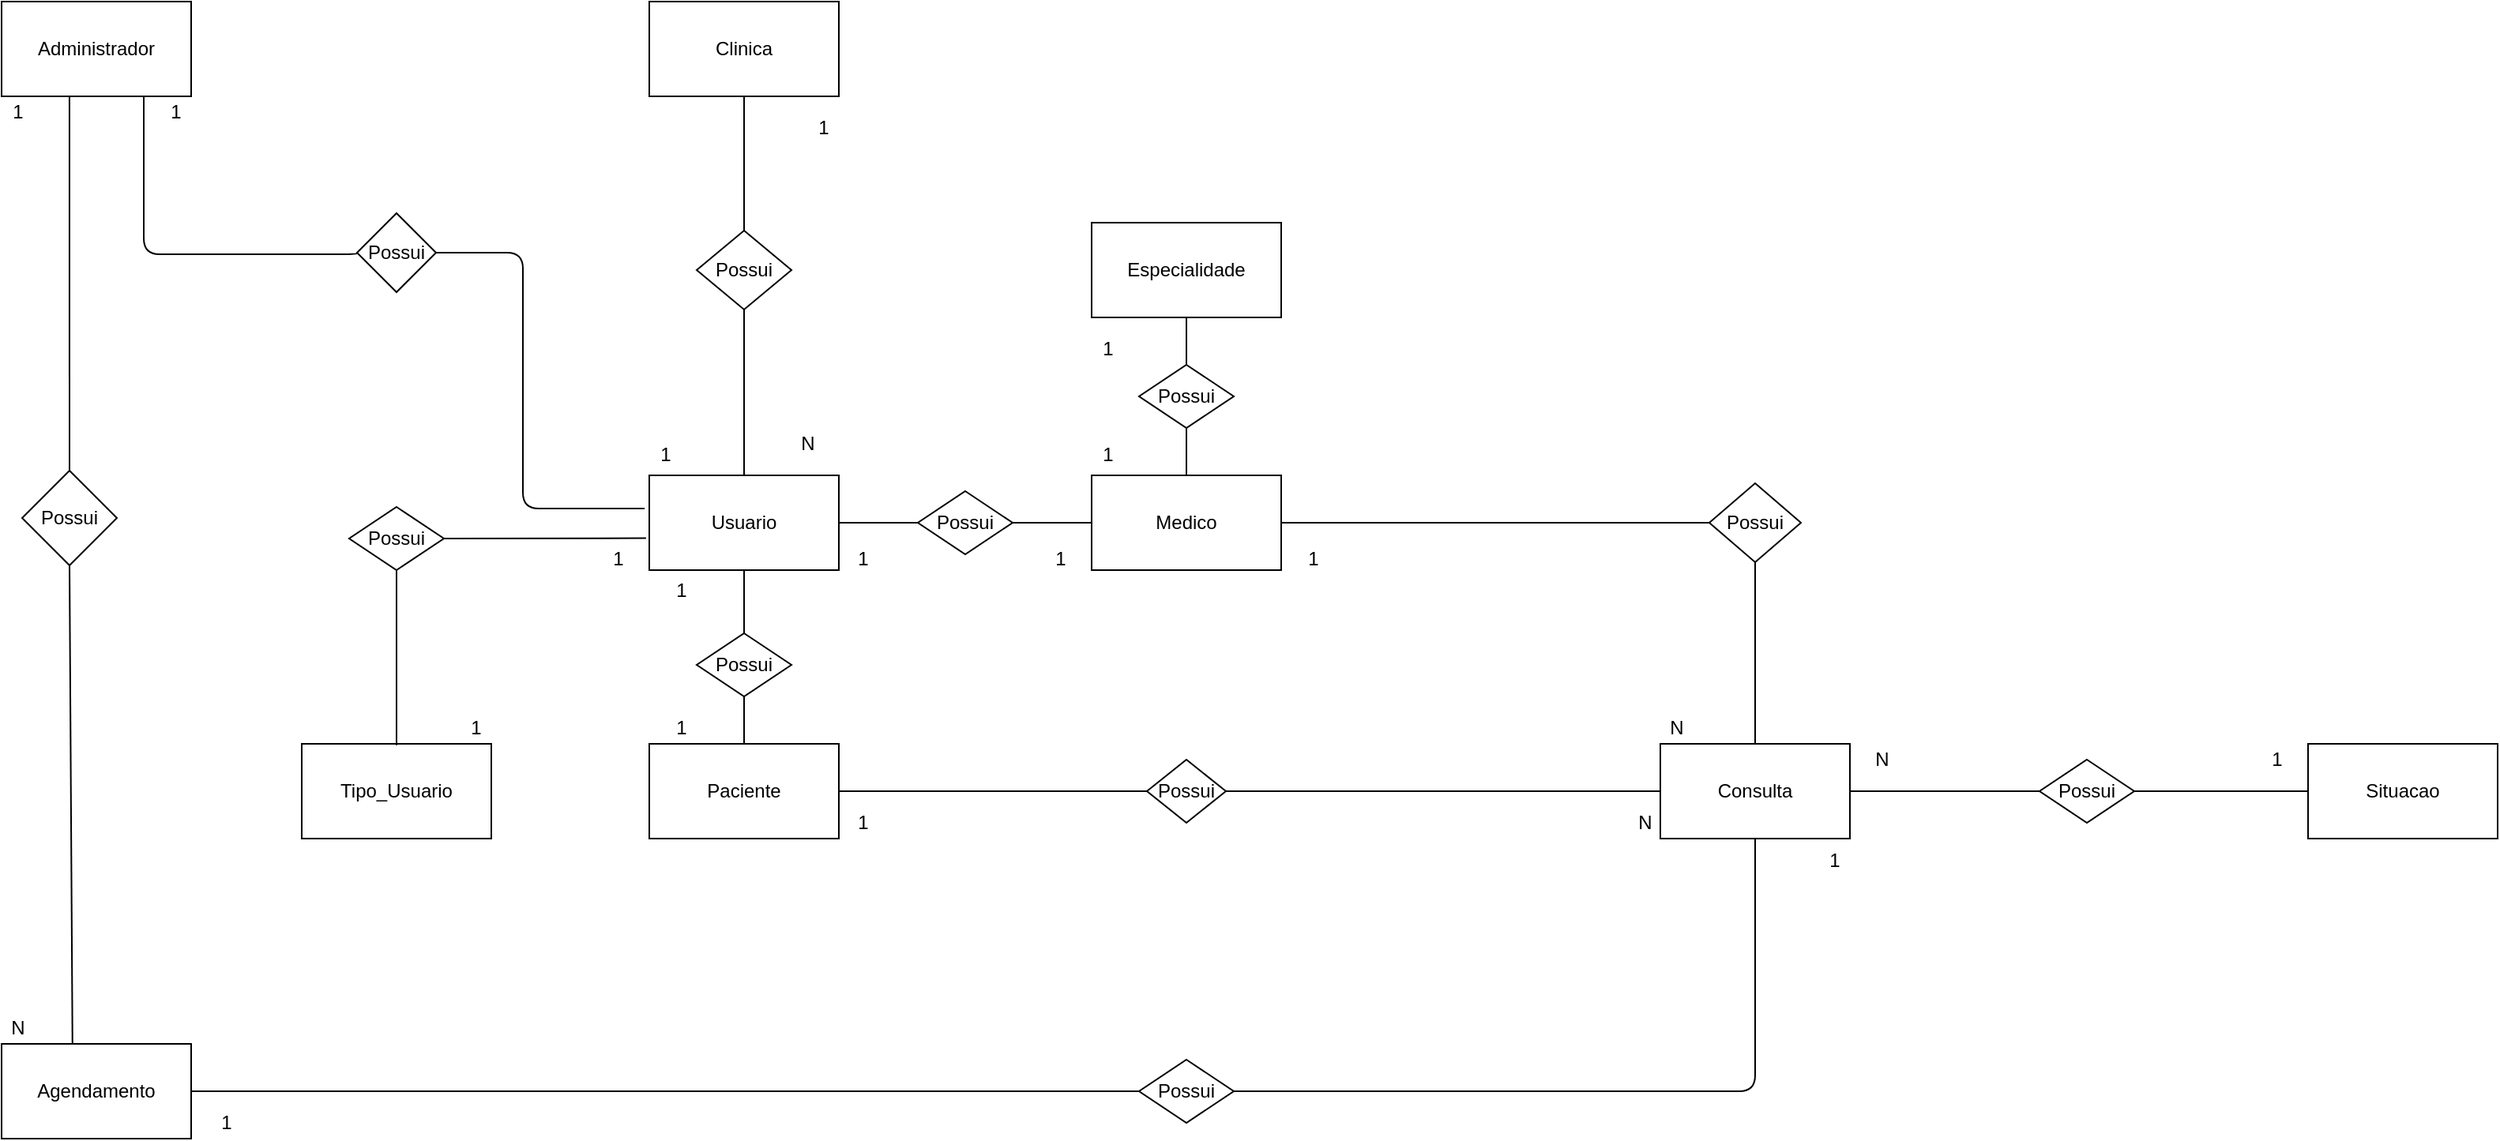 <mxfile version="12.6.7" type="device" pages="2"><diagram id="ozmPjLld8O7hKck0uHaJ" name="Conceitual"><mxGraphModel dx="2664" dy="813" grid="1" gridSize="10" guides="1" tooltips="1" connect="1" arrows="1" fold="1" page="1" pageScale="1" pageWidth="827" pageHeight="1169" math="0" shadow="0"><root><mxCell id="0"/><mxCell id="1" parent="0"/><mxCell id="L9qq9W8OjlIkpnuOiTzc-1" value="Clinica" style="rounded=0;whiteSpace=wrap;html=1;" parent="1" vertex="1"><mxGeometry x="320" y="40" width="120" height="60" as="geometry"/></mxCell><mxCell id="L9qq9W8OjlIkpnuOiTzc-2" value="Administrador" style="rounded=0;whiteSpace=wrap;html=1;" parent="1" vertex="1"><mxGeometry x="-90" y="40" width="120" height="60" as="geometry"/></mxCell><mxCell id="L9qq9W8OjlIkpnuOiTzc-6" value="Tipo_Usuario" style="rounded=0;whiteSpace=wrap;html=1;" parent="1" vertex="1"><mxGeometry x="100" y="510" width="120" height="60" as="geometry"/></mxCell><mxCell id="L9qq9W8OjlIkpnuOiTzc-7" value="Usuario" style="rounded=0;whiteSpace=wrap;html=1;" parent="1" vertex="1"><mxGeometry x="320" y="340" width="120" height="60" as="geometry"/></mxCell><mxCell id="L9qq9W8OjlIkpnuOiTzc-8" value="Possui" style="rhombus;whiteSpace=wrap;html=1;" parent="1" vertex="1"><mxGeometry x="-77" y="337" width="60" height="60" as="geometry"/></mxCell><mxCell id="L9qq9W8OjlIkpnuOiTzc-12" value="Possui" style="rhombus;whiteSpace=wrap;html=1;" parent="1" vertex="1"><mxGeometry x="130" y="360" width="60" height="40" as="geometry"/></mxCell><mxCell id="L9qq9W8OjlIkpnuOiTzc-14" value="Medico" style="rounded=0;whiteSpace=wrap;html=1;" parent="1" vertex="1"><mxGeometry x="600" y="340" width="120" height="60" as="geometry"/></mxCell><mxCell id="L9qq9W8OjlIkpnuOiTzc-15" value="Possui" style="rhombus;whiteSpace=wrap;html=1;" parent="1" vertex="1"><mxGeometry x="630" y="270" width="60" height="40" as="geometry"/></mxCell><mxCell id="L9qq9W8OjlIkpnuOiTzc-16" value="Especialidade" style="rounded=0;whiteSpace=wrap;html=1;" parent="1" vertex="1"><mxGeometry x="600" y="180" width="120" height="60" as="geometry"/></mxCell><mxCell id="L9qq9W8OjlIkpnuOiTzc-17" value="" style="endArrow=none;html=1;entryX=0.5;entryY=1;entryDx=0;entryDy=0;" parent="1" source="L9qq9W8OjlIkpnuOiTzc-15" target="L9qq9W8OjlIkpnuOiTzc-16" edge="1"><mxGeometry width="50" height="50" relative="1" as="geometry"><mxPoint x="570" y="290" as="sourcePoint"/><mxPoint x="620" y="240" as="targetPoint"/></mxGeometry></mxCell><mxCell id="L9qq9W8OjlIkpnuOiTzc-18" value="" style="endArrow=none;html=1;entryX=0.5;entryY=1;entryDx=0;entryDy=0;exitX=0.5;exitY=0;exitDx=0;exitDy=0;" parent="1" source="L9qq9W8OjlIkpnuOiTzc-14" target="L9qq9W8OjlIkpnuOiTzc-15" edge="1"><mxGeometry width="50" height="50" relative="1" as="geometry"><mxPoint x="560" y="340" as="sourcePoint"/><mxPoint x="610" y="290" as="targetPoint"/></mxGeometry></mxCell><mxCell id="L9qq9W8OjlIkpnuOiTzc-19" value="Possui" style="rhombus;whiteSpace=wrap;html=1;" parent="1" vertex="1"><mxGeometry x="490" y="350" width="60" height="40" as="geometry"/></mxCell><mxCell id="L9qq9W8OjlIkpnuOiTzc-20" value="" style="endArrow=none;html=1;entryX=0;entryY=0.5;entryDx=0;entryDy=0;exitX=1;exitY=0.5;exitDx=0;exitDy=0;" parent="1" source="L9qq9W8OjlIkpnuOiTzc-19" target="L9qq9W8OjlIkpnuOiTzc-14" edge="1"><mxGeometry width="50" height="50" relative="1" as="geometry"><mxPoint x="550" y="400" as="sourcePoint"/><mxPoint x="600" y="350" as="targetPoint"/></mxGeometry></mxCell><mxCell id="L9qq9W8OjlIkpnuOiTzc-21" value="" style="endArrow=none;html=1;entryX=0;entryY=0.5;entryDx=0;entryDy=0;exitX=1;exitY=0.5;exitDx=0;exitDy=0;" parent="1" source="L9qq9W8OjlIkpnuOiTzc-7" target="L9qq9W8OjlIkpnuOiTzc-19" edge="1"><mxGeometry width="50" height="50" relative="1" as="geometry"><mxPoint x="450" y="450" as="sourcePoint"/><mxPoint x="500" y="400" as="targetPoint"/></mxGeometry></mxCell><mxCell id="L9qq9W8OjlIkpnuOiTzc-23" value="Paciente" style="rounded=0;whiteSpace=wrap;html=1;" parent="1" vertex="1"><mxGeometry x="320" y="510" width="120" height="60" as="geometry"/></mxCell><mxCell id="L9qq9W8OjlIkpnuOiTzc-24" value="Possui" style="rhombus;whiteSpace=wrap;html=1;" parent="1" vertex="1"><mxGeometry x="350" y="440" width="60" height="40" as="geometry"/></mxCell><mxCell id="L9qq9W8OjlIkpnuOiTzc-25" value="" style="endArrow=none;html=1;entryX=0.5;entryY=1;entryDx=0;entryDy=0;exitX=0.5;exitY=0;exitDx=0;exitDy=0;" parent="1" source="L9qq9W8OjlIkpnuOiTzc-24" target="L9qq9W8OjlIkpnuOiTzc-7" edge="1"><mxGeometry width="50" height="50" relative="1" as="geometry"><mxPoint x="360" y="460" as="sourcePoint"/><mxPoint x="410" y="410" as="targetPoint"/></mxGeometry></mxCell><mxCell id="L9qq9W8OjlIkpnuOiTzc-26" value="" style="endArrow=none;html=1;entryX=0.5;entryY=1;entryDx=0;entryDy=0;exitX=0.5;exitY=0;exitDx=0;exitDy=0;" parent="1" source="L9qq9W8OjlIkpnuOiTzc-23" target="L9qq9W8OjlIkpnuOiTzc-24" edge="1"><mxGeometry width="50" height="50" relative="1" as="geometry"><mxPoint x="310" y="510" as="sourcePoint"/><mxPoint x="380" y="490" as="targetPoint"/></mxGeometry></mxCell><mxCell id="L9qq9W8OjlIkpnuOiTzc-27" value="Agendamento" style="rounded=0;whiteSpace=wrap;html=1;" parent="1" vertex="1"><mxGeometry x="-90" y="700" width="120" height="60" as="geometry"/></mxCell><mxCell id="L9qq9W8OjlIkpnuOiTzc-28" value="" style="endArrow=none;html=1;entryX=0.5;entryY=1;entryDx=0;entryDy=0;exitX=0.374;exitY=0;exitDx=0;exitDy=0;exitPerimeter=0;" parent="1" source="L9qq9W8OjlIkpnuOiTzc-27" target="L9qq9W8OjlIkpnuOiTzc-8" edge="1"><mxGeometry width="50" height="50" relative="1" as="geometry"><mxPoint x="-60" y="450" as="sourcePoint"/><mxPoint x="-10" y="400" as="targetPoint"/></mxGeometry></mxCell><mxCell id="L9qq9W8OjlIkpnuOiTzc-30" value="Possui" style="rhombus;whiteSpace=wrap;html=1;" parent="1" vertex="1"><mxGeometry x="635" y="520" width="50" height="40" as="geometry"/></mxCell><mxCell id="L9qq9W8OjlIkpnuOiTzc-33" value="" style="endArrow=none;html=1;entryX=0;entryY=0.5;entryDx=0;entryDy=0;exitX=1;exitY=0.5;exitDx=0;exitDy=0;" parent="1" source="L9qq9W8OjlIkpnuOiTzc-23" target="L9qq9W8OjlIkpnuOiTzc-30" edge="1"><mxGeometry width="50" height="50" relative="1" as="geometry"><mxPoint x="450" y="610" as="sourcePoint"/><mxPoint x="500" y="560" as="targetPoint"/></mxGeometry></mxCell><mxCell id="L9qq9W8OjlIkpnuOiTzc-35" value="Consulta" style="rounded=0;whiteSpace=wrap;html=1;" parent="1" vertex="1"><mxGeometry x="960" y="510" width="120" height="60" as="geometry"/></mxCell><mxCell id="L9qq9W8OjlIkpnuOiTzc-36" value="" style="endArrow=none;html=1;entryX=0;entryY=0.5;entryDx=0;entryDy=0;" parent="1" target="L9qq9W8OjlIkpnuOiTzc-37" edge="1"><mxGeometry width="50" height="50" relative="1" as="geometry"><mxPoint x="720" y="370" as="sourcePoint"/><mxPoint x="770" y="320" as="targetPoint"/></mxGeometry></mxCell><mxCell id="L9qq9W8OjlIkpnuOiTzc-37" value="Possui" style="rhombus;whiteSpace=wrap;html=1;direction=east;" parent="1" vertex="1"><mxGeometry x="991" y="345" width="58" height="50" as="geometry"/></mxCell><mxCell id="L9qq9W8OjlIkpnuOiTzc-38" value="" style="endArrow=none;html=1;entryX=0.5;entryY=1;entryDx=0;entryDy=0;exitX=0.5;exitY=0;exitDx=0;exitDy=0;" parent="1" source="L9qq9W8OjlIkpnuOiTzc-35" target="L9qq9W8OjlIkpnuOiTzc-37" edge="1"><mxGeometry width="50" height="50" relative="1" as="geometry"><mxPoint x="870" y="480" as="sourcePoint"/><mxPoint x="1020" y="360" as="targetPoint"/></mxGeometry></mxCell><mxCell id="L9qq9W8OjlIkpnuOiTzc-39" style="edgeStyle=orthogonalEdgeStyle;rounded=0;orthogonalLoop=1;jettySize=auto;html=1;exitX=0.5;exitY=1;exitDx=0;exitDy=0;" parent="1" source="L9qq9W8OjlIkpnuOiTzc-35" target="L9qq9W8OjlIkpnuOiTzc-35" edge="1"><mxGeometry relative="1" as="geometry"/></mxCell><mxCell id="L9qq9W8OjlIkpnuOiTzc-47" value="" style="endArrow=none;html=1;entryX=0.5;entryY=1;entryDx=0;entryDy=0;exitX=1;exitY=0.5;exitDx=0;exitDy=0;" parent="1" source="L9qq9W8OjlIkpnuOiTzc-49" target="L9qq9W8OjlIkpnuOiTzc-35" edge="1"><mxGeometry width="50" height="50" relative="1" as="geometry"><mxPoint x="1020" y="610" as="sourcePoint"/><mxPoint x="1040" y="570" as="targetPoint"/><Array as="points"><mxPoint x="1020" y="730"/></Array></mxGeometry></mxCell><mxCell id="L9qq9W8OjlIkpnuOiTzc-49" value="Possui" style="rhombus;whiteSpace=wrap;html=1;" parent="1" vertex="1"><mxGeometry x="630" y="710" width="60" height="40" as="geometry"/></mxCell><mxCell id="L9qq9W8OjlIkpnuOiTzc-51" value="" style="endArrow=none;html=1;entryX=0;entryY=0.5;entryDx=0;entryDy=0;exitX=1;exitY=0.5;exitDx=0;exitDy=0;" parent="1" source="L9qq9W8OjlIkpnuOiTzc-27" target="L9qq9W8OjlIkpnuOiTzc-49" edge="1"><mxGeometry width="50" height="50" relative="1" as="geometry"><mxPoint x="350" y="740" as="sourcePoint"/><mxPoint x="400" y="690" as="targetPoint"/></mxGeometry></mxCell><mxCell id="L9qq9W8OjlIkpnuOiTzc-52" value="" style="endArrow=none;html=1;entryX=0.358;entryY=0.992;entryDx=0;entryDy=0;exitX=0.5;exitY=0;exitDx=0;exitDy=0;entryPerimeter=0;" parent="1" source="L9qq9W8OjlIkpnuOiTzc-8" target="L9qq9W8OjlIkpnuOiTzc-2" edge="1"><mxGeometry width="50" height="50" relative="1" as="geometry"><mxPoint x="-90" y="190" as="sourcePoint"/><mxPoint x="-40" y="140" as="targetPoint"/></mxGeometry></mxCell><mxCell id="L9qq9W8OjlIkpnuOiTzc-55" value="" style="endArrow=none;html=1;entryX=-0.017;entryY=0.663;entryDx=0;entryDy=0;exitX=1;exitY=0.5;exitDx=0;exitDy=0;entryPerimeter=0;" parent="1" source="L9qq9W8OjlIkpnuOiTzc-12" target="L9qq9W8OjlIkpnuOiTzc-7" edge="1"><mxGeometry width="50" height="50" relative="1" as="geometry"><mxPoint x="220" y="370" as="sourcePoint"/><mxPoint x="290" y="370" as="targetPoint"/><Array as="points"/></mxGeometry></mxCell><mxCell id="L9qq9W8OjlIkpnuOiTzc-56" value="Possui" style="rhombus;whiteSpace=wrap;html=1;" parent="1" vertex="1"><mxGeometry x="350" y="185" width="60" height="50" as="geometry"/></mxCell><mxCell id="L9qq9W8OjlIkpnuOiTzc-57" value="" style="endArrow=none;html=1;exitX=0.5;exitY=0;exitDx=0;exitDy=0;entryX=0.5;entryY=1;entryDx=0;entryDy=0;" parent="1" source="L9qq9W8OjlIkpnuOiTzc-7" target="L9qq9W8OjlIkpnuOiTzc-56" edge="1"><mxGeometry width="50" height="50" relative="1" as="geometry"><mxPoint x="-90" y="830" as="sourcePoint"/><mxPoint x="380" y="240" as="targetPoint"/></mxGeometry></mxCell><mxCell id="L9qq9W8OjlIkpnuOiTzc-58" value="" style="endArrow=none;html=1;entryX=0.5;entryY=1;entryDx=0;entryDy=0;exitX=0.5;exitY=0;exitDx=0;exitDy=0;" parent="1" source="L9qq9W8OjlIkpnuOiTzc-56" target="L9qq9W8OjlIkpnuOiTzc-1" edge="1"><mxGeometry width="50" height="50" relative="1" as="geometry"><mxPoint x="310" y="180" as="sourcePoint"/><mxPoint x="360" y="130" as="targetPoint"/></mxGeometry></mxCell><mxCell id="L9qq9W8OjlIkpnuOiTzc-59" value="" style="endArrow=none;html=1;entryX=0;entryY=0.5;entryDx=0;entryDy=0;exitX=1;exitY=0.5;exitDx=0;exitDy=0;" parent="1" source="L9qq9W8OjlIkpnuOiTzc-30" target="L9qq9W8OjlIkpnuOiTzc-35" edge="1"><mxGeometry width="50" height="50" relative="1" as="geometry"><mxPoint x="710" y="570" as="sourcePoint"/><mxPoint x="760" y="520" as="targetPoint"/></mxGeometry></mxCell><mxCell id="L9qq9W8OjlIkpnuOiTzc-60" value="" style="endArrow=none;html=1;entryX=0.5;entryY=1;entryDx=0;entryDy=0;" parent="1" target="L9qq9W8OjlIkpnuOiTzc-12" edge="1"><mxGeometry width="50" height="50" relative="1" as="geometry"><mxPoint x="160" y="511" as="sourcePoint"/><mxPoint x="180" y="430" as="targetPoint"/></mxGeometry></mxCell><mxCell id="L9qq9W8OjlIkpnuOiTzc-61" value="Possui" style="rhombus;whiteSpace=wrap;html=1;" parent="1" vertex="1"><mxGeometry x="135" y="174" width="50" height="50" as="geometry"/></mxCell><mxCell id="L9qq9W8OjlIkpnuOiTzc-64" value="" style="endArrow=none;html=1;exitX=1;exitY=0.5;exitDx=0;exitDy=0;edgeStyle=elbowEdgeStyle;" parent="1" source="L9qq9W8OjlIkpnuOiTzc-61" edge="1"><mxGeometry width="50" height="50" relative="1" as="geometry"><mxPoint x="190" y="280" as="sourcePoint"/><mxPoint x="317" y="361" as="targetPoint"/><Array as="points"><mxPoint x="240" y="310"/></Array></mxGeometry></mxCell><mxCell id="L9qq9W8OjlIkpnuOiTzc-65" value="" style="endArrow=none;html=1;edgeStyle=orthogonalEdgeStyle;entryX=0.75;entryY=1;entryDx=0;entryDy=0;exitX=0;exitY=0.5;exitDx=0;exitDy=0;" parent="1" target="L9qq9W8OjlIkpnuOiTzc-2" edge="1" source="L9qq9W8OjlIkpnuOiTzc-61"><mxGeometry width="50" height="50" relative="1" as="geometry"><mxPoint x="130" y="200" as="sourcePoint"/><mxPoint y="120" as="targetPoint"/><Array as="points"><mxPoint x="135" y="200"/><mxPoint y="200"/></Array></mxGeometry></mxCell><mxCell id="L9qq9W8OjlIkpnuOiTzc-67" value="1" style="text;html=1;align=center;verticalAlign=middle;resizable=0;points=[];autosize=1;" parent="1" vertex="1"><mxGeometry x="445" y="383" width="20" height="20" as="geometry"/></mxCell><mxCell id="L9qq9W8OjlIkpnuOiTzc-68" value="1" style="text;html=1;align=center;verticalAlign=middle;resizable=0;points=[];autosize=1;" parent="1" vertex="1"><mxGeometry x="570" y="383" width="20" height="20" as="geometry"/></mxCell><mxCell id="L9qq9W8OjlIkpnuOiTzc-69" value="1" style="text;html=1;align=center;verticalAlign=middle;resizable=0;points=[];autosize=1;" parent="1" vertex="1"><mxGeometry x="420" y="110" width="20" height="20" as="geometry"/></mxCell><mxCell id="L9qq9W8OjlIkpnuOiTzc-70" value="N" style="text;html=1;align=center;verticalAlign=middle;resizable=0;points=[];autosize=1;" parent="1" vertex="1"><mxGeometry x="410" y="310" width="20" height="20" as="geometry"/></mxCell><mxCell id="L9qq9W8OjlIkpnuOiTzc-71" value="1" style="text;html=1;align=center;verticalAlign=middle;resizable=0;points=[];autosize=1;" parent="1" vertex="1"><mxGeometry x="600" y="250" width="20" height="20" as="geometry"/></mxCell><mxCell id="L9qq9W8OjlIkpnuOiTzc-72" value="1" style="text;html=1;align=center;verticalAlign=middle;resizable=0;points=[];autosize=1;" parent="1" vertex="1"><mxGeometry x="600" y="317" width="20" height="20" as="geometry"/></mxCell><mxCell id="L9qq9W8OjlIkpnuOiTzc-74" value="1" style="text;html=1;align=center;verticalAlign=middle;resizable=0;points=[];autosize=1;" parent="1" vertex="1"><mxGeometry x="730" y="383" width="20" height="20" as="geometry"/></mxCell><mxCell id="L9qq9W8OjlIkpnuOiTzc-75" value="N" style="text;html=1;align=center;verticalAlign=middle;resizable=0;points=[];autosize=1;" parent="1" vertex="1"><mxGeometry x="960" y="490" width="20" height="20" as="geometry"/></mxCell><mxCell id="L9qq9W8OjlIkpnuOiTzc-76" value="1" style="text;html=1;align=center;verticalAlign=middle;resizable=0;points=[];autosize=1;" parent="1" vertex="1"><mxGeometry x="290" y="383" width="20" height="20" as="geometry"/></mxCell><mxCell id="L9qq9W8OjlIkpnuOiTzc-78" value="1" style="text;html=1;align=center;verticalAlign=middle;resizable=0;points=[];autosize=1;" parent="1" vertex="1"><mxGeometry x="200" y="490" width="20" height="20" as="geometry"/></mxCell><mxCell id="L9qq9W8OjlIkpnuOiTzc-79" value="1" style="text;html=1;align=center;verticalAlign=middle;resizable=0;points=[];autosize=1;" parent="1" vertex="1"><mxGeometry x="10" y="100" width="20" height="20" as="geometry"/></mxCell><mxCell id="L9qq9W8OjlIkpnuOiTzc-80" value="1" style="text;html=1;align=center;verticalAlign=middle;resizable=0;points=[];autosize=1;" parent="1" vertex="1"><mxGeometry x="320" y="317" width="20" height="20" as="geometry"/></mxCell><mxCell id="L9qq9W8OjlIkpnuOiTzc-81" value="1" style="text;html=1;align=center;verticalAlign=middle;resizable=0;points=[];autosize=1;" parent="1" vertex="1"><mxGeometry x="-90" y="100" width="20" height="20" as="geometry"/></mxCell><mxCell id="L9qq9W8OjlIkpnuOiTzc-82" value="N" style="text;html=1;align=center;verticalAlign=middle;resizable=0;points=[];autosize=1;" parent="1" vertex="1"><mxGeometry x="-90" y="680" width="20" height="20" as="geometry"/></mxCell><mxCell id="L9qq9W8OjlIkpnuOiTzc-85" value="1" style="text;html=1;align=center;verticalAlign=middle;resizable=0;points=[];autosize=1;" parent="1" vertex="1"><mxGeometry x="330" y="403" width="20" height="20" as="geometry"/></mxCell><mxCell id="L9qq9W8OjlIkpnuOiTzc-86" value="1" style="text;html=1;align=center;verticalAlign=middle;resizable=0;points=[];autosize=1;" parent="1" vertex="1"><mxGeometry x="330" y="490" width="20" height="20" as="geometry"/></mxCell><mxCell id="L9qq9W8OjlIkpnuOiTzc-87" value="1" style="text;html=1;align=center;verticalAlign=middle;resizable=0;points=[];autosize=1;" parent="1" vertex="1"><mxGeometry x="445" y="550" width="20" height="20" as="geometry"/></mxCell><mxCell id="L9qq9W8OjlIkpnuOiTzc-88" value="N" style="text;html=1;align=center;verticalAlign=middle;resizable=0;points=[];autosize=1;" parent="1" vertex="1"><mxGeometry x="940" y="550" width="20" height="20" as="geometry"/></mxCell><mxCell id="L9qq9W8OjlIkpnuOiTzc-89" value="1" style="text;html=1;align=center;verticalAlign=middle;resizable=0;points=[];autosize=1;" parent="1" vertex="1"><mxGeometry x="42" y="740" width="20" height="20" as="geometry"/></mxCell><mxCell id="L9qq9W8OjlIkpnuOiTzc-90" value="1" style="text;html=1;align=center;verticalAlign=middle;resizable=0;points=[];autosize=1;" parent="1" vertex="1"><mxGeometry x="1060" y="574" width="20" height="20" as="geometry"/></mxCell><mxCell id="E7ggDS63HedEa7sngM46-1" value="Situacao" style="rounded=0;whiteSpace=wrap;html=1;" vertex="1" parent="1"><mxGeometry x="1370" y="510" width="120" height="60" as="geometry"/></mxCell><mxCell id="E7ggDS63HedEa7sngM46-2" value="Possui" style="rhombus;whiteSpace=wrap;html=1;" vertex="1" parent="1"><mxGeometry x="1200" y="520" width="60" height="40" as="geometry"/></mxCell><mxCell id="E7ggDS63HedEa7sngM46-5" value="N" style="text;html=1;align=center;verticalAlign=middle;resizable=0;points=[];autosize=1;" vertex="1" parent="1"><mxGeometry x="1090" y="510" width="20" height="20" as="geometry"/></mxCell><mxCell id="E7ggDS63HedEa7sngM46-6" value="1" style="text;html=1;align=center;verticalAlign=middle;resizable=0;points=[];autosize=1;" vertex="1" parent="1"><mxGeometry x="1340" y="510" width="20" height="20" as="geometry"/></mxCell><mxCell id="BGK3th_e_NiwhUPRbdCI-1" value="" style="endArrow=none;html=1;exitX=1;exitY=0.5;exitDx=0;exitDy=0;" edge="1" parent="1" source="L9qq9W8OjlIkpnuOiTzc-35"><mxGeometry width="50" height="50" relative="1" as="geometry"><mxPoint x="1160" y="570" as="sourcePoint"/><mxPoint x="1200" y="540" as="targetPoint"/></mxGeometry></mxCell><mxCell id="BGK3th_e_NiwhUPRbdCI-3" value="" style="endArrow=none;html=1;entryX=0;entryY=0.5;entryDx=0;entryDy=0;exitX=1;exitY=0.5;exitDx=0;exitDy=0;" edge="1" parent="1" source="E7ggDS63HedEa7sngM46-2" target="E7ggDS63HedEa7sngM46-1"><mxGeometry width="50" height="50" relative="1" as="geometry"><mxPoint x="1300" y="640" as="sourcePoint"/><mxPoint x="1350" y="590" as="targetPoint"/></mxGeometry></mxCell></root></mxGraphModel></diagram><diagram id="LpdDFnuYtPT-CzL-iXiC" name="Lógico"><mxGraphModel dx="1102" dy="488" grid="1" gridSize="10" guides="1" tooltips="1" connect="1" arrows="1" fold="1" page="1" pageScale="1" pageWidth="827" pageHeight="1169" math="0" shadow="0"><root><mxCell id="rz_3ohruwfO4uewD2mh2-0"/><mxCell id="rz_3ohruwfO4uewD2mh2-1" parent="rz_3ohruwfO4uewD2mh2-0"/><mxCell id="IL_BtG35wqxhfuvmyDPK-0" value="Clinica" style="swimlane;fontStyle=0;childLayout=stackLayout;horizontal=1;startSize=26;fillColor=#e0e0e0;horizontalStack=0;resizeParent=1;resizeParentMax=0;resizeLast=0;collapsible=1;marginBottom=0;swimlaneFillColor=#ffffff;align=center;fontSize=14;" parent="rz_3ohruwfO4uewD2mh2-1" vertex="1"><mxGeometry x="310" width="160" height="134" as="geometry"/></mxCell><mxCell id="IL_BtG35wqxhfuvmyDPK-1" value="ID_Clinica" style="shape=partialRectangle;top=0;left=0;right=0;bottom=1;align=left;verticalAlign=middle;fillColor=none;spacingLeft=34;spacingRight=4;overflow=hidden;rotatable=0;points=[[0,0.5],[1,0.5]];portConstraint=eastwest;dropTarget=0;fontStyle=5;fontSize=12;" parent="IL_BtG35wqxhfuvmyDPK-0" vertex="1"><mxGeometry y="26" width="160" height="30" as="geometry"/></mxCell><mxCell id="IL_BtG35wqxhfuvmyDPK-2" value="PK" style="shape=partialRectangle;top=0;left=0;bottom=0;fillColor=none;align=left;verticalAlign=middle;spacingLeft=4;spacingRight=4;overflow=hidden;rotatable=0;points=[];portConstraint=eastwest;part=1;fontSize=12;" parent="IL_BtG35wqxhfuvmyDPK-1" vertex="1" connectable="0"><mxGeometry width="30" height="30" as="geometry"/></mxCell><mxCell id="IL_BtG35wqxhfuvmyDPK-3" value="Nome" style="shape=partialRectangle;top=0;left=0;right=0;bottom=0;align=left;verticalAlign=top;fillColor=none;spacingLeft=34;spacingRight=4;overflow=hidden;rotatable=0;points=[[0,0.5],[1,0.5]];portConstraint=eastwest;dropTarget=0;fontSize=12;" parent="IL_BtG35wqxhfuvmyDPK-0" vertex="1"><mxGeometry y="56" width="160" height="26" as="geometry"/></mxCell><mxCell id="IL_BtG35wqxhfuvmyDPK-4" value="" style="shape=partialRectangle;top=0;left=0;bottom=0;fillColor=none;align=left;verticalAlign=top;spacingLeft=4;spacingRight=4;overflow=hidden;rotatable=0;points=[];portConstraint=eastwest;part=1;fontSize=12;" parent="IL_BtG35wqxhfuvmyDPK-3" vertex="1" connectable="0"><mxGeometry width="30" height="26" as="geometry"/></mxCell><mxCell id="tEmAyuzKMFygRLEGjNgy-0" value="CNPJ" style="shape=partialRectangle;top=0;left=0;right=0;bottom=0;align=left;verticalAlign=top;fillColor=none;spacingLeft=34;spacingRight=4;overflow=hidden;rotatable=0;points=[[0,0.5],[1,0.5]];portConstraint=eastwest;dropTarget=0;fontSize=12;" parent="IL_BtG35wqxhfuvmyDPK-0" vertex="1"><mxGeometry y="82" width="160" height="26" as="geometry"/></mxCell><mxCell id="tEmAyuzKMFygRLEGjNgy-1" value="" style="shape=partialRectangle;top=0;left=0;bottom=0;fillColor=none;align=left;verticalAlign=top;spacingLeft=4;spacingRight=4;overflow=hidden;rotatable=0;points=[];portConstraint=eastwest;part=1;fontSize=12;" parent="tEmAyuzKMFygRLEGjNgy-0" vertex="1" connectable="0"><mxGeometry width="30" height="26" as="geometry"/></mxCell><mxCell id="tEmAyuzKMFygRLEGjNgy-2" value="Endereco" style="shape=partialRectangle;top=0;left=0;right=0;bottom=0;align=left;verticalAlign=top;fillColor=none;spacingLeft=34;spacingRight=4;overflow=hidden;rotatable=0;points=[[0,0.5],[1,0.5]];portConstraint=eastwest;dropTarget=0;fontSize=12;" parent="IL_BtG35wqxhfuvmyDPK-0" vertex="1"><mxGeometry y="108" width="160" height="26" as="geometry"/></mxCell><mxCell id="tEmAyuzKMFygRLEGjNgy-3" value="" style="shape=partialRectangle;top=0;left=0;bottom=0;fillColor=none;align=left;verticalAlign=top;spacingLeft=4;spacingRight=4;overflow=hidden;rotatable=0;points=[];portConstraint=eastwest;part=1;fontSize=12;" parent="tEmAyuzKMFygRLEGjNgy-2" vertex="1" connectable="0"><mxGeometry width="30" height="26" as="geometry"/></mxCell><mxCell id="tEmAyuzKMFygRLEGjNgy-4" value="TipoUsuario" style="swimlane;fontStyle=0;childLayout=stackLayout;horizontal=1;startSize=26;fillColor=#e0e0e0;horizontalStack=0;resizeParent=1;resizeParentMax=0;resizeLast=0;collapsible=1;marginBottom=0;swimlaneFillColor=#ffffff;align=center;fontSize=14;" parent="rz_3ohruwfO4uewD2mh2-1" vertex="1"><mxGeometry x="20" y="270" width="160" height="82" as="geometry"/></mxCell><mxCell id="tEmAyuzKMFygRLEGjNgy-5" value="ID_TipoUsuario" style="shape=partialRectangle;top=0;left=0;right=0;bottom=1;align=left;verticalAlign=middle;fillColor=none;spacingLeft=34;spacingRight=4;overflow=hidden;rotatable=0;points=[[0,0.5],[1,0.5]];portConstraint=eastwest;dropTarget=0;fontStyle=5;fontSize=12;" parent="tEmAyuzKMFygRLEGjNgy-4" vertex="1"><mxGeometry y="26" width="160" height="30" as="geometry"/></mxCell><mxCell id="tEmAyuzKMFygRLEGjNgy-6" value="PK" style="shape=partialRectangle;top=0;left=0;bottom=0;fillColor=none;align=left;verticalAlign=middle;spacingLeft=4;spacingRight=4;overflow=hidden;rotatable=0;points=[];portConstraint=eastwest;part=1;fontSize=12;" parent="tEmAyuzKMFygRLEGjNgy-5" vertex="1" connectable="0"><mxGeometry width="30" height="30" as="geometry"/></mxCell><mxCell id="tEmAyuzKMFygRLEGjNgy-7" value="Nome(Valor)" style="shape=partialRectangle;top=0;left=0;right=0;bottom=0;align=left;verticalAlign=top;fillColor=none;spacingLeft=34;spacingRight=4;overflow=hidden;rotatable=0;points=[[0,0.5],[1,0.5]];portConstraint=eastwest;dropTarget=0;fontSize=12;" parent="tEmAyuzKMFygRLEGjNgy-4" vertex="1"><mxGeometry y="56" width="160" height="26" as="geometry"/></mxCell><mxCell id="tEmAyuzKMFygRLEGjNgy-8" value="" style="shape=partialRectangle;top=0;left=0;bottom=0;fillColor=none;align=left;verticalAlign=top;spacingLeft=4;spacingRight=4;overflow=hidden;rotatable=0;points=[];portConstraint=eastwest;part=1;fontSize=12;" parent="tEmAyuzKMFygRLEGjNgy-7" vertex="1" connectable="0"><mxGeometry width="30" height="26" as="geometry"/></mxCell><mxCell id="JQzMVl0yOFCI982R8Kpv-11" value="Administrador" style="swimlane;fontStyle=0;childLayout=stackLayout;horizontal=1;startSize=26;fillColor=#e0e0e0;horizontalStack=0;resizeParent=1;resizeParentMax=0;resizeLast=0;collapsible=1;marginBottom=0;swimlaneFillColor=#ffffff;align=center;fontSize=14;" parent="rz_3ohruwfO4uewD2mh2-1" vertex="1"><mxGeometry width="170" height="86" as="geometry"/></mxCell><mxCell id="JQzMVl0yOFCI982R8Kpv-12" value="ID_Administrador" style="shape=partialRectangle;top=0;left=0;right=0;bottom=0;align=left;verticalAlign=middle;fillColor=none;spacingLeft=60;spacingRight=4;overflow=hidden;rotatable=0;points=[[0,0.5],[1,0.5]];portConstraint=eastwest;dropTarget=0;fontStyle=5;fontSize=12;" parent="JQzMVl0yOFCI982R8Kpv-11" vertex="1"><mxGeometry y="26" width="170" height="30" as="geometry"/></mxCell><mxCell id="JQzMVl0yOFCI982R8Kpv-13" value="PK" style="shape=partialRectangle;fontStyle=1;top=0;left=0;bottom=0;fillColor=none;align=left;verticalAlign=middle;spacingLeft=4;spacingRight=4;overflow=hidden;rotatable=0;points=[];portConstraint=eastwest;part=1;fontSize=12;" parent="JQzMVl0yOFCI982R8Kpv-12" vertex="1" connectable="0"><mxGeometry width="56" height="30" as="geometry"/></mxCell><mxCell id="JQzMVl0yOFCI982R8Kpv-20" value="ID_Usuario" style="shape=partialRectangle;top=0;left=0;right=0;bottom=0;align=left;verticalAlign=middle;fillColor=none;spacingLeft=60;spacingRight=4;overflow=hidden;rotatable=0;points=[[0,0.5],[1,0.5]];portConstraint=eastwest;dropTarget=0;fontStyle=5;fontSize=12;" parent="JQzMVl0yOFCI982R8Kpv-11" vertex="1"><mxGeometry y="56" width="170" height="30" as="geometry"/></mxCell><mxCell id="JQzMVl0yOFCI982R8Kpv-21" value="FK1" style="shape=partialRectangle;fontStyle=1;top=0;left=0;bottom=0;fillColor=none;align=left;verticalAlign=middle;spacingLeft=4;spacingRight=4;overflow=hidden;rotatable=0;points=[];portConstraint=eastwest;part=1;fontSize=12;" parent="JQzMVl0yOFCI982R8Kpv-20" vertex="1" connectable="0"><mxGeometry width="56" height="30" as="geometry"/></mxCell><mxCell id="kYUMueIe88wBiF08robz-0" value="Especialidade" style="swimlane;fontStyle=0;childLayout=stackLayout;horizontal=1;startSize=26;fillColor=#e0e0e0;horizontalStack=0;resizeParent=1;resizeParentMax=0;resizeLast=0;collapsible=1;marginBottom=0;swimlaneFillColor=#ffffff;align=center;fontSize=14;" parent="rz_3ohruwfO4uewD2mh2-1" vertex="1"><mxGeometry x="620" width="160" height="82" as="geometry"/></mxCell><mxCell id="kYUMueIe88wBiF08robz-1" value="ID_Especialidade" style="shape=partialRectangle;top=0;left=0;right=0;bottom=1;align=left;verticalAlign=middle;fillColor=none;spacingLeft=34;spacingRight=4;overflow=hidden;rotatable=0;points=[[0,0.5],[1,0.5]];portConstraint=eastwest;dropTarget=0;fontStyle=5;fontSize=12;" parent="kYUMueIe88wBiF08robz-0" vertex="1"><mxGeometry y="26" width="160" height="30" as="geometry"/></mxCell><mxCell id="kYUMueIe88wBiF08robz-2" value="PK" style="shape=partialRectangle;top=0;left=0;bottom=0;fillColor=none;align=left;verticalAlign=middle;spacingLeft=4;spacingRight=4;overflow=hidden;rotatable=0;points=[];portConstraint=eastwest;part=1;fontSize=12;" parent="kYUMueIe88wBiF08robz-1" vertex="1" connectable="0"><mxGeometry width="30" height="30" as="geometry"/></mxCell><mxCell id="kYUMueIe88wBiF08robz-3" value="NomeEspecialidade" style="shape=partialRectangle;top=0;left=0;right=0;bottom=0;align=left;verticalAlign=top;fillColor=none;spacingLeft=34;spacingRight=4;overflow=hidden;rotatable=0;points=[[0,0.5],[1,0.5]];portConstraint=eastwest;dropTarget=0;fontSize=12;" parent="kYUMueIe88wBiF08robz-0" vertex="1"><mxGeometry y="56" width="160" height="26" as="geometry"/></mxCell><mxCell id="kYUMueIe88wBiF08robz-4" value="" style="shape=partialRectangle;top=0;left=0;bottom=0;fillColor=none;align=left;verticalAlign=top;spacingLeft=4;spacingRight=4;overflow=hidden;rotatable=0;points=[];portConstraint=eastwest;part=1;fontSize=12;" parent="kYUMueIe88wBiF08robz-3" vertex="1" connectable="0"><mxGeometry width="30" height="26" as="geometry"/></mxCell><mxCell id="696Jx5_Pnf20Zjss5_BI-0" value="Usuario" style="swimlane;fontStyle=0;childLayout=stackLayout;horizontal=1;startSize=26;fillColor=#e0e0e0;horizontalStack=0;resizeParent=1;resizeParentMax=0;resizeLast=0;collapsible=1;marginBottom=0;swimlaneFillColor=#ffffff;align=center;fontSize=14;" parent="rz_3ohruwfO4uewD2mh2-1" vertex="1"><mxGeometry x="310" y="204" width="160" height="194" as="geometry"/></mxCell><mxCell id="696Jx5_Pnf20Zjss5_BI-1" value="ID_Usuarilo" style="shape=partialRectangle;top=0;left=0;right=0;bottom=0;align=left;verticalAlign=middle;fillColor=none;spacingLeft=60;spacingRight=4;overflow=hidden;rotatable=0;points=[[0,0.5],[1,0.5]];portConstraint=eastwest;dropTarget=0;fontStyle=5;fontSize=12;" parent="696Jx5_Pnf20Zjss5_BI-0" vertex="1"><mxGeometry y="26" width="160" height="30" as="geometry"/></mxCell><mxCell id="696Jx5_Pnf20Zjss5_BI-2" value="PK" style="shape=partialRectangle;fontStyle=1;top=0;left=0;bottom=0;fillColor=none;align=left;verticalAlign=middle;spacingLeft=4;spacingRight=4;overflow=hidden;rotatable=0;points=[];portConstraint=eastwest;part=1;fontSize=12;" parent="696Jx5_Pnf20Zjss5_BI-1" vertex="1" connectable="0"><mxGeometry width="56" height="30" as="geometry"/></mxCell><mxCell id="696Jx5_Pnf20Zjss5_BI-9" value="ID_TipoUsuario" style="shape=partialRectangle;top=0;left=0;right=0;bottom=0;align=left;verticalAlign=middle;fillColor=none;spacingLeft=60;spacingRight=4;overflow=hidden;rotatable=0;points=[[0,0.5],[1,0.5]];portConstraint=eastwest;dropTarget=0;fontStyle=5;fontSize=12;" parent="696Jx5_Pnf20Zjss5_BI-0" vertex="1"><mxGeometry y="56" width="160" height="30" as="geometry"/></mxCell><mxCell id="696Jx5_Pnf20Zjss5_BI-10" value="FK1" style="shape=partialRectangle;fontStyle=1;top=0;left=0;bottom=0;fillColor=none;align=left;verticalAlign=middle;spacingLeft=4;spacingRight=4;overflow=hidden;rotatable=0;points=[];portConstraint=eastwest;part=1;fontSize=12;" parent="696Jx5_Pnf20Zjss5_BI-9" vertex="1" connectable="0"><mxGeometry width="56" height="30" as="geometry"/></mxCell><mxCell id="696Jx5_Pnf20Zjss5_BI-3" value="ID_Clinica" style="shape=partialRectangle;top=0;left=0;right=0;bottom=1;align=left;verticalAlign=middle;fillColor=none;spacingLeft=60;spacingRight=4;overflow=hidden;rotatable=0;points=[[0,0.5],[1,0.5]];portConstraint=eastwest;dropTarget=0;fontStyle=5;fontSize=12;" parent="696Jx5_Pnf20Zjss5_BI-0" vertex="1"><mxGeometry y="86" width="160" height="30" as="geometry"/></mxCell><mxCell id="696Jx5_Pnf20Zjss5_BI-4" value="FK2" style="shape=partialRectangle;fontStyle=1;top=0;left=0;bottom=0;fillColor=none;align=left;verticalAlign=middle;spacingLeft=4;spacingRight=4;overflow=hidden;rotatable=0;points=[];portConstraint=eastwest;part=1;fontSize=12;" parent="696Jx5_Pnf20Zjss5_BI-3" vertex="1" connectable="0"><mxGeometry width="56" height="30" as="geometry"/></mxCell><mxCell id="696Jx5_Pnf20Zjss5_BI-5" value="Nome" style="shape=partialRectangle;top=0;left=0;right=0;bottom=0;align=left;verticalAlign=top;fillColor=none;spacingLeft=60;spacingRight=4;overflow=hidden;rotatable=0;points=[[0,0.5],[1,0.5]];portConstraint=eastwest;dropTarget=0;fontSize=12;" parent="696Jx5_Pnf20Zjss5_BI-0" vertex="1"><mxGeometry y="116" width="160" height="26" as="geometry"/></mxCell><mxCell id="696Jx5_Pnf20Zjss5_BI-6" value="" style="shape=partialRectangle;top=0;left=0;bottom=0;fillColor=none;align=left;verticalAlign=top;spacingLeft=4;spacingRight=4;overflow=hidden;rotatable=0;points=[];portConstraint=eastwest;part=1;fontSize=12;" parent="696Jx5_Pnf20Zjss5_BI-5" vertex="1" connectable="0"><mxGeometry width="56" height="26" as="geometry"/></mxCell><mxCell id="1vwiSvyx0v5M6GjZhg-B-0" value="Email" style="shape=partialRectangle;top=0;left=0;right=0;bottom=0;align=left;verticalAlign=top;fillColor=none;spacingLeft=60;spacingRight=4;overflow=hidden;rotatable=0;points=[[0,0.5],[1,0.5]];portConstraint=eastwest;dropTarget=0;fontSize=12;" parent="696Jx5_Pnf20Zjss5_BI-0" vertex="1"><mxGeometry y="142" width="160" height="26" as="geometry"/></mxCell><mxCell id="1vwiSvyx0v5M6GjZhg-B-1" value="" style="shape=partialRectangle;top=0;left=0;bottom=0;fillColor=none;align=left;verticalAlign=top;spacingLeft=4;spacingRight=4;overflow=hidden;rotatable=0;points=[];portConstraint=eastwest;part=1;fontSize=12;" parent="1vwiSvyx0v5M6GjZhg-B-0" vertex="1" connectable="0"><mxGeometry width="56" height="26" as="geometry"/></mxCell><mxCell id="1vwiSvyx0v5M6GjZhg-B-2" value="Senha" style="shape=partialRectangle;top=0;left=0;right=0;bottom=0;align=left;verticalAlign=top;fillColor=none;spacingLeft=60;spacingRight=4;overflow=hidden;rotatable=0;points=[[0,0.5],[1,0.5]];portConstraint=eastwest;dropTarget=0;fontSize=12;" parent="696Jx5_Pnf20Zjss5_BI-0" vertex="1"><mxGeometry y="168" width="160" height="26" as="geometry"/></mxCell><mxCell id="1vwiSvyx0v5M6GjZhg-B-3" value="" style="shape=partialRectangle;top=0;left=0;bottom=0;fillColor=none;align=left;verticalAlign=top;spacingLeft=4;spacingRight=4;overflow=hidden;rotatable=0;points=[];portConstraint=eastwest;part=1;fontSize=12;" parent="1vwiSvyx0v5M6GjZhg-B-2" vertex="1" connectable="0"><mxGeometry width="56" height="26" as="geometry"/></mxCell><mxCell id="1vwiSvyx0v5M6GjZhg-B-6" value="Paciente" style="swimlane;fontStyle=0;childLayout=stackLayout;horizontal=1;startSize=26;fillColor=#e0e0e0;horizontalStack=0;resizeParent=1;resizeParentMax=0;resizeLast=0;collapsible=1;marginBottom=0;swimlaneFillColor=#ffffff;align=center;fontSize=14;" parent="rz_3ohruwfO4uewD2mh2-1" vertex="1"><mxGeometry x="320" y="444" width="160" height="216" as="geometry"/></mxCell><mxCell id="1vwiSvyx0v5M6GjZhg-B-7" value="ID_Paciente" style="shape=partialRectangle;top=0;left=0;right=0;bottom=0;align=left;verticalAlign=middle;fillColor=none;spacingLeft=60;spacingRight=4;overflow=hidden;rotatable=0;points=[[0,0.5],[1,0.5]];portConstraint=eastwest;dropTarget=0;fontStyle=5;fontSize=12;" parent="1vwiSvyx0v5M6GjZhg-B-6" vertex="1"><mxGeometry y="26" width="160" height="30" as="geometry"/></mxCell><mxCell id="1vwiSvyx0v5M6GjZhg-B-8" value="PK" style="shape=partialRectangle;fontStyle=1;top=0;left=0;bottom=0;fillColor=none;align=left;verticalAlign=middle;spacingLeft=4;spacingRight=4;overflow=hidden;rotatable=0;points=[];portConstraint=eastwest;part=1;fontSize=12;" parent="1vwiSvyx0v5M6GjZhg-B-7" vertex="1" connectable="0"><mxGeometry width="56" height="30" as="geometry"/></mxCell><mxCell id="1vwiSvyx0v5M6GjZhg-B-9" value="ID_Usuario" style="shape=partialRectangle;top=0;left=0;right=0;bottom=1;align=left;verticalAlign=middle;fillColor=none;spacingLeft=60;spacingRight=4;overflow=hidden;rotatable=0;points=[[0,0.5],[1,0.5]];portConstraint=eastwest;dropTarget=0;fontStyle=5;fontSize=12;" parent="1vwiSvyx0v5M6GjZhg-B-6" vertex="1"><mxGeometry y="56" width="160" height="30" as="geometry"/></mxCell><mxCell id="1vwiSvyx0v5M6GjZhg-B-10" value="FK1" style="shape=partialRectangle;fontStyle=1;top=0;left=0;bottom=0;fillColor=none;align=left;verticalAlign=middle;spacingLeft=4;spacingRight=4;overflow=hidden;rotatable=0;points=[];portConstraint=eastwest;part=1;fontSize=12;" parent="1vwiSvyx0v5M6GjZhg-B-9" vertex="1" connectable="0"><mxGeometry width="56" height="30" as="geometry"/></mxCell><mxCell id="1vwiSvyx0v5M6GjZhg-B-11" value="DataNascimento" style="shape=partialRectangle;top=0;left=0;right=0;bottom=0;align=left;verticalAlign=top;fillColor=none;spacingLeft=60;spacingRight=4;overflow=hidden;rotatable=0;points=[[0,0.5],[1,0.5]];portConstraint=eastwest;dropTarget=0;fontSize=12;" parent="1vwiSvyx0v5M6GjZhg-B-6" vertex="1"><mxGeometry y="86" width="160" height="26" as="geometry"/></mxCell><mxCell id="1vwiSvyx0v5M6GjZhg-B-12" value="" style="shape=partialRectangle;top=0;left=0;bottom=0;fillColor=none;align=left;verticalAlign=top;spacingLeft=4;spacingRight=4;overflow=hidden;rotatable=0;points=[];portConstraint=eastwest;part=1;fontSize=12;" parent="1vwiSvyx0v5M6GjZhg-B-11" vertex="1" connectable="0"><mxGeometry width="56" height="26" as="geometry"/></mxCell><mxCell id="2VPz9NtbFitgf4vjmSRy-0" value="RG" style="shape=partialRectangle;top=0;left=0;right=0;bottom=0;align=left;verticalAlign=top;fillColor=none;spacingLeft=60;spacingRight=4;overflow=hidden;rotatable=0;points=[[0,0.5],[1,0.5]];portConstraint=eastwest;dropTarget=0;fontSize=12;" parent="1vwiSvyx0v5M6GjZhg-B-6" vertex="1"><mxGeometry y="112" width="160" height="26" as="geometry"/></mxCell><mxCell id="2VPz9NtbFitgf4vjmSRy-1" value="" style="shape=partialRectangle;top=0;left=0;bottom=0;fillColor=none;align=left;verticalAlign=top;spacingLeft=4;spacingRight=4;overflow=hidden;rotatable=0;points=[];portConstraint=eastwest;part=1;fontSize=12;" parent="2VPz9NtbFitgf4vjmSRy-0" vertex="1" connectable="0"><mxGeometry width="56" height="26" as="geometry"/></mxCell><mxCell id="2VPz9NtbFitgf4vjmSRy-2" value="CPF" style="shape=partialRectangle;top=0;left=0;right=0;bottom=0;align=left;verticalAlign=top;fillColor=none;spacingLeft=60;spacingRight=4;overflow=hidden;rotatable=0;points=[[0,0.5],[1,0.5]];portConstraint=eastwest;dropTarget=0;fontSize=12;" parent="1vwiSvyx0v5M6GjZhg-B-6" vertex="1"><mxGeometry y="138" width="160" height="26" as="geometry"/></mxCell><mxCell id="2VPz9NtbFitgf4vjmSRy-3" value="" style="shape=partialRectangle;top=0;left=0;bottom=0;fillColor=none;align=left;verticalAlign=top;spacingLeft=4;spacingRight=4;overflow=hidden;rotatable=0;points=[];portConstraint=eastwest;part=1;fontSize=12;" parent="2VPz9NtbFitgf4vjmSRy-2" vertex="1" connectable="0"><mxGeometry width="56" height="26" as="geometry"/></mxCell><mxCell id="2VPz9NtbFitgf4vjmSRy-4" value="Telefone" style="shape=partialRectangle;top=0;left=0;right=0;bottom=0;align=left;verticalAlign=top;fillColor=none;spacingLeft=60;spacingRight=4;overflow=hidden;rotatable=0;points=[[0,0.5],[1,0.5]];portConstraint=eastwest;dropTarget=0;fontSize=12;" parent="1vwiSvyx0v5M6GjZhg-B-6" vertex="1"><mxGeometry y="164" width="160" height="26" as="geometry"/></mxCell><mxCell id="2VPz9NtbFitgf4vjmSRy-5" value="" style="shape=partialRectangle;top=0;left=0;bottom=0;fillColor=none;align=left;verticalAlign=top;spacingLeft=4;spacingRight=4;overflow=hidden;rotatable=0;points=[];portConstraint=eastwest;part=1;fontSize=12;" parent="2VPz9NtbFitgf4vjmSRy-4" vertex="1" connectable="0"><mxGeometry width="56" height="26" as="geometry"/></mxCell><mxCell id="2VPz9NtbFitgf4vjmSRy-6" value="Endereco" style="shape=partialRectangle;top=0;left=0;right=0;bottom=0;align=left;verticalAlign=top;fillColor=none;spacingLeft=60;spacingRight=4;overflow=hidden;rotatable=0;points=[[0,0.5],[1,0.5]];portConstraint=eastwest;dropTarget=0;fontSize=12;" parent="1vwiSvyx0v5M6GjZhg-B-6" vertex="1"><mxGeometry y="190" width="160" height="26" as="geometry"/></mxCell><mxCell id="2VPz9NtbFitgf4vjmSRy-7" value="" style="shape=partialRectangle;top=0;left=0;bottom=0;fillColor=none;align=left;verticalAlign=top;spacingLeft=4;spacingRight=4;overflow=hidden;rotatable=0;points=[];portConstraint=eastwest;part=1;fontSize=12;" parent="2VPz9NtbFitgf4vjmSRy-6" vertex="1" connectable="0"><mxGeometry width="56" height="26" as="geometry"/></mxCell><mxCell id="2VPz9NtbFitgf4vjmSRy-8" value="Medico" style="swimlane;fontStyle=0;childLayout=stackLayout;horizontal=1;startSize=26;fillColor=#e0e0e0;horizontalStack=0;resizeParent=1;resizeParentMax=0;resizeLast=0;collapsible=1;marginBottom=0;swimlaneFillColor=#ffffff;align=center;fontSize=14;" parent="rz_3ohruwfO4uewD2mh2-1" vertex="1"><mxGeometry x="620" y="174" width="170" height="142" as="geometry"/></mxCell><mxCell id="2VPz9NtbFitgf4vjmSRy-9" value="ID_Medico" style="shape=partialRectangle;top=0;left=0;right=0;bottom=0;align=left;verticalAlign=middle;fillColor=none;spacingLeft=60;spacingRight=4;overflow=hidden;rotatable=0;points=[[0,0.5],[1,0.5]];portConstraint=eastwest;dropTarget=0;fontStyle=5;fontSize=12;" parent="2VPz9NtbFitgf4vjmSRy-8" vertex="1"><mxGeometry y="26" width="170" height="30" as="geometry"/></mxCell><mxCell id="2VPz9NtbFitgf4vjmSRy-10" value="PK" style="shape=partialRectangle;fontStyle=1;top=0;left=0;bottom=0;fillColor=none;align=left;verticalAlign=middle;spacingLeft=4;spacingRight=4;overflow=hidden;rotatable=0;points=[];portConstraint=eastwest;part=1;fontSize=12;" parent="2VPz9NtbFitgf4vjmSRy-9" vertex="1" connectable="0"><mxGeometry width="56" height="30" as="geometry"/></mxCell><mxCell id="2VPz9NtbFitgf4vjmSRy-15" value="ID_Usuario" style="shape=partialRectangle;top=0;left=0;right=0;bottom=0;align=left;verticalAlign=middle;fillColor=none;spacingLeft=60;spacingRight=4;overflow=hidden;rotatable=0;points=[[0,0.5],[1,0.5]];portConstraint=eastwest;dropTarget=0;fontStyle=5;fontSize=12;" parent="2VPz9NtbFitgf4vjmSRy-8" vertex="1"><mxGeometry y="56" width="170" height="30" as="geometry"/></mxCell><mxCell id="2VPz9NtbFitgf4vjmSRy-16" value="FK1" style="shape=partialRectangle;fontStyle=1;top=0;left=0;bottom=0;fillColor=none;align=left;verticalAlign=middle;spacingLeft=4;spacingRight=4;overflow=hidden;rotatable=0;points=[];portConstraint=eastwest;part=1;fontSize=12;" parent="2VPz9NtbFitgf4vjmSRy-15" vertex="1" connectable="0"><mxGeometry width="56" height="30" as="geometry"/></mxCell><mxCell id="2VPz9NtbFitgf4vjmSRy-11" value="ID_Especialidade" style="shape=partialRectangle;top=0;left=0;right=0;bottom=1;align=left;verticalAlign=middle;fillColor=none;spacingLeft=60;spacingRight=4;overflow=hidden;rotatable=0;points=[[0,0.5],[1,0.5]];portConstraint=eastwest;dropTarget=0;fontStyle=5;fontSize=12;" parent="2VPz9NtbFitgf4vjmSRy-8" vertex="1"><mxGeometry y="86" width="170" height="30" as="geometry"/></mxCell><mxCell id="2VPz9NtbFitgf4vjmSRy-12" value="FK2" style="shape=partialRectangle;fontStyle=1;top=0;left=0;bottom=0;fillColor=none;align=left;verticalAlign=middle;spacingLeft=4;spacingRight=4;overflow=hidden;rotatable=0;points=[];portConstraint=eastwest;part=1;fontSize=12;" parent="2VPz9NtbFitgf4vjmSRy-11" vertex="1" connectable="0"><mxGeometry width="56" height="30" as="geometry"/></mxCell><mxCell id="2VPz9NtbFitgf4vjmSRy-13" value="CRM" style="shape=partialRectangle;top=0;left=0;right=0;bottom=0;align=left;verticalAlign=top;fillColor=none;spacingLeft=60;spacingRight=4;overflow=hidden;rotatable=0;points=[[0,0.5],[1,0.5]];portConstraint=eastwest;dropTarget=0;fontSize=12;" parent="2VPz9NtbFitgf4vjmSRy-8" vertex="1"><mxGeometry y="116" width="170" height="26" as="geometry"/></mxCell><mxCell id="2VPz9NtbFitgf4vjmSRy-14" value="" style="shape=partialRectangle;top=0;left=0;bottom=0;fillColor=none;align=left;verticalAlign=top;spacingLeft=4;spacingRight=4;overflow=hidden;rotatable=0;points=[];portConstraint=eastwest;part=1;fontSize=12;" parent="2VPz9NtbFitgf4vjmSRy-13" vertex="1" connectable="0"><mxGeometry width="56" height="26" as="geometry"/></mxCell><mxCell id="2VPz9NtbFitgf4vjmSRy-26" value="Agendamento" style="swimlane;fontStyle=0;childLayout=stackLayout;horizontal=1;startSize=26;fillColor=#e0e0e0;horizontalStack=0;resizeParent=1;resizeParentMax=0;resizeLast=0;collapsible=1;marginBottom=0;swimlaneFillColor=#ffffff;align=center;fontSize=14;" parent="rz_3ohruwfO4uewD2mh2-1" vertex="1"><mxGeometry y="570" width="170" height="116" as="geometry"/></mxCell><mxCell id="2VPz9NtbFitgf4vjmSRy-27" value="ID_Agendamento" style="shape=partialRectangle;top=0;left=0;right=0;bottom=0;align=left;verticalAlign=middle;fillColor=none;spacingLeft=60;spacingRight=4;overflow=hidden;rotatable=0;points=[[0,0.5],[1,0.5]];portConstraint=eastwest;dropTarget=0;fontStyle=5;fontSize=12;" parent="2VPz9NtbFitgf4vjmSRy-26" vertex="1"><mxGeometry y="26" width="170" height="30" as="geometry"/></mxCell><mxCell id="2VPz9NtbFitgf4vjmSRy-28" value="PK" style="shape=partialRectangle;fontStyle=1;top=0;left=0;bottom=0;fillColor=none;align=left;verticalAlign=middle;spacingLeft=4;spacingRight=4;overflow=hidden;rotatable=0;points=[];portConstraint=eastwest;part=1;fontSize=12;" parent="2VPz9NtbFitgf4vjmSRy-27" vertex="1" connectable="0"><mxGeometry width="56" height="30" as="geometry"/></mxCell><mxCell id="2VPz9NtbFitgf4vjmSRy-50" value="ID_Administrador" style="shape=partialRectangle;top=0;left=0;right=0;bottom=0;align=left;verticalAlign=middle;fillColor=none;spacingLeft=60;spacingRight=4;overflow=hidden;rotatable=0;points=[[0,0.5],[1,0.5]];portConstraint=eastwest;dropTarget=0;fontStyle=5;fontSize=12;" parent="2VPz9NtbFitgf4vjmSRy-26" vertex="1"><mxGeometry y="56" width="170" height="30" as="geometry"/></mxCell><mxCell id="2VPz9NtbFitgf4vjmSRy-51" value="FK1" style="shape=partialRectangle;fontStyle=1;top=0;left=0;bottom=0;fillColor=none;align=left;verticalAlign=middle;spacingLeft=4;spacingRight=4;overflow=hidden;rotatable=0;points=[];portConstraint=eastwest;part=1;fontSize=12;" parent="2VPz9NtbFitgf4vjmSRy-50" vertex="1" connectable="0"><mxGeometry width="56" height="30" as="geometry"/></mxCell><mxCell id="s79Rt3CztSeOrpLbQdqu-9" value="ID_Consulta" style="shape=partialRectangle;top=0;left=0;right=0;bottom=1;align=left;verticalAlign=middle;fillColor=none;spacingLeft=60;spacingRight=4;overflow=hidden;rotatable=0;points=[[0,0.5],[1,0.5]];portConstraint=eastwest;dropTarget=0;fontStyle=5;fontSize=12;" vertex="1" parent="2VPz9NtbFitgf4vjmSRy-26"><mxGeometry y="86" width="170" height="30" as="geometry"/></mxCell><mxCell id="s79Rt3CztSeOrpLbQdqu-10" value="FK2" style="shape=partialRectangle;fontStyle=1;top=0;left=0;bottom=0;fillColor=none;align=left;verticalAlign=middle;spacingLeft=4;spacingRight=4;overflow=hidden;rotatable=0;points=[];portConstraint=eastwest;part=1;fontSize=12;" vertex="1" connectable="0" parent="s79Rt3CztSeOrpLbQdqu-9"><mxGeometry width="56" height="30" as="geometry"/></mxCell><mxCell id="2VPz9NtbFitgf4vjmSRy-33" value="Consultla" style="swimlane;fontStyle=0;childLayout=stackLayout;horizontal=1;startSize=26;fillColor=#e0e0e0;horizontalStack=0;resizeParent=1;resizeParentMax=0;resizeLast=0;collapsible=1;marginBottom=0;swimlaneFillColor=#ffffff;align=center;fontSize=14;" parent="rz_3ohruwfO4uewD2mh2-1" vertex="1"><mxGeometry x="600" y="680" width="160" height="172" as="geometry"/></mxCell><mxCell id="2VPz9NtbFitgf4vjmSRy-34" value="ID_Consulta" style="shape=partialRectangle;top=0;left=0;right=0;bottom=0;align=left;verticalAlign=middle;fillColor=none;spacingLeft=60;spacingRight=4;overflow=hidden;rotatable=0;points=[[0,0.5],[1,0.5]];portConstraint=eastwest;dropTarget=0;fontStyle=5;fontSize=12;" parent="2VPz9NtbFitgf4vjmSRy-33" vertex="1"><mxGeometry y="26" width="160" height="30" as="geometry"/></mxCell><mxCell id="2VPz9NtbFitgf4vjmSRy-35" value="PK" style="shape=partialRectangle;fontStyle=1;top=0;left=0;bottom=0;fillColor=none;align=left;verticalAlign=middle;spacingLeft=4;spacingRight=4;overflow=hidden;rotatable=0;points=[];portConstraint=eastwest;part=1;fontSize=12;" parent="2VPz9NtbFitgf4vjmSRy-34" vertex="1" connectable="0"><mxGeometry width="56" height="30" as="geometry"/></mxCell><mxCell id="2VPz9NtbFitgf4vjmSRy-40" value="ID_Medico" style="shape=partialRectangle;top=0;left=0;right=0;bottom=0;align=left;verticalAlign=middle;fillColor=none;spacingLeft=60;spacingRight=4;overflow=hidden;rotatable=0;points=[[0,0.5],[1,0.5]];portConstraint=eastwest;dropTarget=0;fontStyle=5;fontSize=12;" parent="2VPz9NtbFitgf4vjmSRy-33" vertex="1"><mxGeometry y="56" width="160" height="30" as="geometry"/></mxCell><mxCell id="2VPz9NtbFitgf4vjmSRy-41" value="FK1" style="shape=partialRectangle;fontStyle=1;top=0;left=0;bottom=0;fillColor=none;align=left;verticalAlign=middle;spacingLeft=4;spacingRight=4;overflow=hidden;rotatable=0;points=[];portConstraint=eastwest;part=1;fontSize=12;" parent="2VPz9NtbFitgf4vjmSRy-40" vertex="1" connectable="0"><mxGeometry width="56" height="30" as="geometry"/></mxCell><mxCell id="2VPz9NtbFitgf4vjmSRy-36" value="ID_Paciente" style="shape=partialRectangle;top=0;left=0;right=0;bottom=1;align=left;verticalAlign=middle;fillColor=none;spacingLeft=60;spacingRight=4;overflow=hidden;rotatable=0;points=[[0,0.5],[1,0.5]];portConstraint=eastwest;dropTarget=0;fontStyle=5;fontSize=12;" parent="2VPz9NtbFitgf4vjmSRy-33" vertex="1"><mxGeometry y="86" width="160" height="30" as="geometry"/></mxCell><mxCell id="2VPz9NtbFitgf4vjmSRy-37" value="FK2" style="shape=partialRectangle;fontStyle=1;top=0;left=0;bottom=0;fillColor=none;align=left;verticalAlign=middle;spacingLeft=4;spacingRight=4;overflow=hidden;rotatable=0;points=[];portConstraint=eastwest;part=1;fontSize=12;" parent="2VPz9NtbFitgf4vjmSRy-36" vertex="1" connectable="0"><mxGeometry width="56" height="30" as="geometry"/></mxCell><mxCell id="7SmPhnbvY306d6gjjpmJ-0" value="ID_Situacao" style="shape=partialRectangle;top=0;left=0;right=0;bottom=1;align=left;verticalAlign=middle;fillColor=none;spacingLeft=60;spacingRight=4;overflow=hidden;rotatable=0;points=[[0,0.5],[1,0.5]];portConstraint=eastwest;dropTarget=0;fontStyle=5;fontSize=12;" vertex="1" parent="2VPz9NtbFitgf4vjmSRy-33"><mxGeometry y="116" width="160" height="30" as="geometry"/></mxCell><mxCell id="7SmPhnbvY306d6gjjpmJ-1" value="FK3" style="shape=partialRectangle;fontStyle=1;top=0;left=0;bottom=0;fillColor=none;align=left;verticalAlign=middle;spacingLeft=4;spacingRight=4;overflow=hidden;rotatable=0;points=[];portConstraint=eastwest;part=1;fontSize=12;" vertex="1" connectable="0" parent="7SmPhnbvY306d6gjjpmJ-0"><mxGeometry width="56" height="30" as="geometry"/></mxCell><mxCell id="2VPz9NtbFitgf4vjmSRy-38" value="DataConsulta" style="shape=partialRectangle;top=0;left=0;right=0;bottom=0;align=left;verticalAlign=top;fillColor=none;spacingLeft=60;spacingRight=4;overflow=hidden;rotatable=0;points=[[0,0.5],[1,0.5]];portConstraint=eastwest;dropTarget=0;fontSize=12;" parent="2VPz9NtbFitgf4vjmSRy-33" vertex="1"><mxGeometry y="146" width="160" height="26" as="geometry"/></mxCell><mxCell id="2VPz9NtbFitgf4vjmSRy-39" value="" style="shape=partialRectangle;top=0;left=0;bottom=0;fillColor=none;align=left;verticalAlign=top;spacingLeft=4;spacingRight=4;overflow=hidden;rotatable=0;points=[];portConstraint=eastwest;part=1;fontSize=12;" parent="2VPz9NtbFitgf4vjmSRy-38" vertex="1" connectable="0"><mxGeometry width="56" height="26" as="geometry"/></mxCell><mxCell id="dx7aAyV8sYLryBm26def-0" value="" style="edgeStyle=entityRelationEdgeStyle;fontSize=12;html=1;endArrow=ERoneToMany;exitX=1;exitY=0.5;exitDx=0;exitDy=0;" parent="rz_3ohruwfO4uewD2mh2-1" source="696Jx5_Pnf20Zjss5_BI-3" target="IL_BtG35wqxhfuvmyDPK-1" edge="1"><mxGeometry width="100" height="100" relative="1" as="geometry"><mxPoint x="150" y="220" as="sourcePoint"/><mxPoint x="250" y="120" as="targetPoint"/></mxGeometry></mxCell><mxCell id="kLWQB8jQsiSQDIKKIymO-4" value="" style="edgeStyle=orthogonalEdgeStyle;fontSize=12;html=1;endArrow=ERzeroToMany;endFill=1;" parent="rz_3ohruwfO4uewD2mh2-1" source="1vwiSvyx0v5M6GjZhg-B-9" target="696Jx5_Pnf20Zjss5_BI-1" edge="1"><mxGeometry width="100" height="100" relative="1" as="geometry"><mxPoint x="480" y="420" as="sourcePoint"/><mxPoint x="580" y="320" as="targetPoint"/><Array as="points"><mxPoint x="530" y="515"/><mxPoint x="530" y="245"/></Array></mxGeometry></mxCell><mxCell id="s79Rt3CztSeOrpLbQdqu-0" value="" style="edgeStyle=entityRelationEdgeStyle;fontSize=12;html=1;endArrow=ERoneToMany;" edge="1" parent="rz_3ohruwfO4uewD2mh2-1" source="tEmAyuzKMFygRLEGjNgy-5" target="696Jx5_Pnf20Zjss5_BI-9"><mxGeometry width="100" height="100" relative="1" as="geometry"><mxPoint x="190" y="361" as="sourcePoint"/><mxPoint x="290" y="261" as="targetPoint"/></mxGeometry></mxCell><mxCell id="s79Rt3CztSeOrpLbQdqu-1" value="" style="edgeStyle=entityRelationEdgeStyle;fontSize=12;html=1;endArrow=ERmandOne;" edge="1" parent="rz_3ohruwfO4uewD2mh2-1" source="JQzMVl0yOFCI982R8Kpv-20" target="696Jx5_Pnf20Zjss5_BI-1"><mxGeometry width="100" height="100" relative="1" as="geometry"><mxPoint x="140" y="220" as="sourcePoint"/><mxPoint x="240" y="120" as="targetPoint"/></mxGeometry></mxCell><mxCell id="s79Rt3CztSeOrpLbQdqu-3" value="" style="edgeStyle=entityRelationEdgeStyle;fontSize=12;html=1;endArrow=ERoneToMany;" edge="1" parent="rz_3ohruwfO4uewD2mh2-1" source="JQzMVl0yOFCI982R8Kpv-12" target="2VPz9NtbFitgf4vjmSRy-50"><mxGeometry width="100" height="100" relative="1" as="geometry"><mxPoint x="170" y="480" as="sourcePoint"/><mxPoint x="270" y="380" as="targetPoint"/></mxGeometry></mxCell><mxCell id="s79Rt3CztSeOrpLbQdqu-4" value="" style="edgeStyle=entityRelationEdgeStyle;fontSize=12;html=1;endArrow=ERoneToMany;" edge="1" parent="rz_3ohruwfO4uewD2mh2-1" source="s79Rt3CztSeOrpLbQdqu-9" target="2VPz9NtbFitgf4vjmSRy-34"><mxGeometry width="100" height="100" relative="1" as="geometry"><mxPoint x="300" y="820" as="sourcePoint"/><mxPoint x="400" y="720" as="targetPoint"/></mxGeometry></mxCell><mxCell id="s79Rt3CztSeOrpLbQdqu-5" value="" style="edgeStyle=orthogonalEdgeStyle;fontSize=12;html=1;endArrow=ERoneToMany;" edge="1" parent="rz_3ohruwfO4uewD2mh2-1" source="1vwiSvyx0v5M6GjZhg-B-7" target="2VPz9NtbFitgf4vjmSRy-36"><mxGeometry width="100" height="100" relative="1" as="geometry"><mxPoint x="350" y="840" as="sourcePoint"/><mxPoint x="450" y="740" as="targetPoint"/></mxGeometry></mxCell><mxCell id="s79Rt3CztSeOrpLbQdqu-6" value="" style="edgeStyle=entityRelationEdgeStyle;fontSize=12;html=1;endArrow=ERoneToMany;" edge="1" parent="rz_3ohruwfO4uewD2mh2-1" source="696Jx5_Pnf20Zjss5_BI-1" target="2VPz9NtbFitgf4vjmSRy-15"><mxGeometry width="100" height="100" relative="1" as="geometry"><mxPoint x="570" y="440" as="sourcePoint"/><mxPoint x="670" y="340" as="targetPoint"/></mxGeometry></mxCell><mxCell id="s79Rt3CztSeOrpLbQdqu-7" value="" style="edgeStyle=entityRelationEdgeStyle;fontSize=12;html=1;endArrow=ERoneToMany;" edge="1" parent="rz_3ohruwfO4uewD2mh2-1" source="2VPz9NtbFitgf4vjmSRy-9" target="2VPz9NtbFitgf4vjmSRy-40"><mxGeometry width="100" height="100" relative="1" as="geometry"><mxPoint x="830" y="510" as="sourcePoint"/><mxPoint x="930" y="410" as="targetPoint"/></mxGeometry></mxCell><mxCell id="s79Rt3CztSeOrpLbQdqu-8" value="" style="edgeStyle=entityRelationEdgeStyle;fontSize=12;html=1;endArrow=ERoneToMany;" edge="1" parent="rz_3ohruwfO4uewD2mh2-1" source="kYUMueIe88wBiF08robz-1" target="2VPz9NtbFitgf4vjmSRy-11"><mxGeometry width="100" height="100" relative="1" as="geometry"><mxPoint x="840" y="160" as="sourcePoint"/><mxPoint x="940" y="60" as="targetPoint"/></mxGeometry></mxCell><mxCell id="s79Rt3CztSeOrpLbQdqu-15" value="Situacao" style="swimlane;fontStyle=0;childLayout=stackLayout;horizontal=1;startSize=26;fillColor=#e0e0e0;horizontalStack=0;resizeParent=1;resizeParentMax=0;resizeLast=0;collapsible=1;marginBottom=0;swimlaneFillColor=#ffffff;align=center;fontSize=14;" vertex="1" parent="rz_3ohruwfO4uewD2mh2-1"><mxGeometry y="830" width="160" height="82" as="geometry"/></mxCell><mxCell id="s79Rt3CztSeOrpLbQdqu-16" value="ID_Situacao" style="shape=partialRectangle;top=0;left=0;right=0;bottom=1;align=left;verticalAlign=middle;fillColor=none;spacingLeft=34;spacingRight=4;overflow=hidden;rotatable=0;points=[[0,0.5],[1,0.5]];portConstraint=eastwest;dropTarget=0;fontStyle=5;fontSize=12;" vertex="1" parent="s79Rt3CztSeOrpLbQdqu-15"><mxGeometry y="26" width="160" height="30" as="geometry"/></mxCell><mxCell id="s79Rt3CztSeOrpLbQdqu-17" value="PK" style="shape=partialRectangle;top=0;left=0;bottom=0;fillColor=none;align=left;verticalAlign=middle;spacingLeft=4;spacingRight=4;overflow=hidden;rotatable=0;points=[];portConstraint=eastwest;part=1;fontSize=12;" vertex="1" connectable="0" parent="s79Rt3CztSeOrpLbQdqu-16"><mxGeometry width="30" height="30" as="geometry"/></mxCell><mxCell id="s79Rt3CztSeOrpLbQdqu-18" value="Nome" style="shape=partialRectangle;top=0;left=0;right=0;bottom=0;align=left;verticalAlign=top;fillColor=none;spacingLeft=34;spacingRight=4;overflow=hidden;rotatable=0;points=[[0,0.5],[1,0.5]];portConstraint=eastwest;dropTarget=0;fontSize=12;" vertex="1" parent="s79Rt3CztSeOrpLbQdqu-15"><mxGeometry y="56" width="160" height="26" as="geometry"/></mxCell><mxCell id="s79Rt3CztSeOrpLbQdqu-19" value="" style="shape=partialRectangle;top=0;left=0;bottom=0;fillColor=none;align=left;verticalAlign=top;spacingLeft=4;spacingRight=4;overflow=hidden;rotatable=0;points=[];portConstraint=eastwest;part=1;fontSize=12;" vertex="1" connectable="0" parent="s79Rt3CztSeOrpLbQdqu-18"><mxGeometry width="30" height="26" as="geometry"/></mxCell><mxCell id="s79Rt3CztSeOrpLbQdqu-26" value="" style="edgeStyle=entityRelationEdgeStyle;fontSize=12;html=1;endArrow=ERoneToMany;" edge="1" parent="rz_3ohruwfO4uewD2mh2-1" source="s79Rt3CztSeOrpLbQdqu-16" target="7SmPhnbvY306d6gjjpmJ-0"><mxGeometry width="100" height="100" relative="1" as="geometry"><mxPoint x="210" y="910" as="sourcePoint"/><mxPoint x="570" y="840" as="targetPoint"/></mxGeometry></mxCell></root></mxGraphModel></diagram></mxfile>